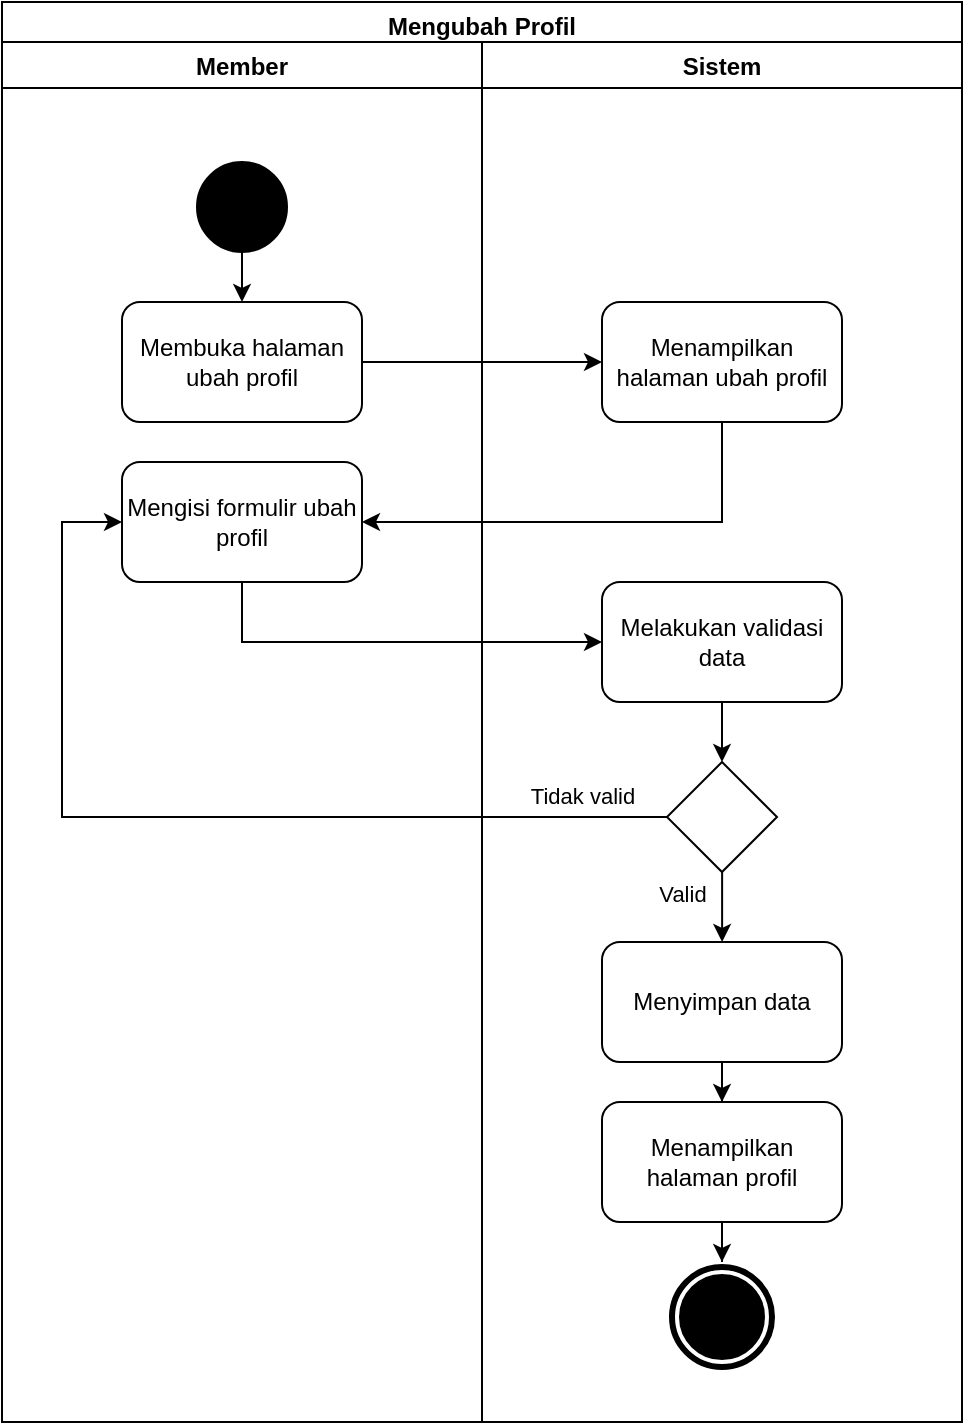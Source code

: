 <mxfile version="16.1.4" type="device"><diagram id="prtHgNgQTEPvFCAcTncT" name="Page-1"><mxGraphModel dx="1209" dy="554" grid="1" gridSize="10" guides="1" tooltips="1" connect="1" arrows="1" fold="1" page="1" pageScale="1" pageWidth="827" pageHeight="1169" math="0" shadow="0"><root><mxCell id="0"/><mxCell id="1" parent="0"/><mxCell id="xOL2CaStUpzWwHvCU3t6-1" value="Mengubah Profil" style="swimlane;fillColor=none;" parent="1" vertex="1"><mxGeometry x="240" y="60" width="480" height="710" as="geometry"/></mxCell><mxCell id="xOL2CaStUpzWwHvCU3t6-3" value="Member" style="swimlane;" parent="xOL2CaStUpzWwHvCU3t6-1" vertex="1"><mxGeometry y="20" width="240" height="690" as="geometry"/></mxCell><mxCell id="8tH-4UArfuOgsU_gmU9L-4" style="edgeStyle=orthogonalEdgeStyle;rounded=0;orthogonalLoop=1;jettySize=auto;html=1;" parent="xOL2CaStUpzWwHvCU3t6-3" source="xOL2CaStUpzWwHvCU3t6-4" target="8tH-4UArfuOgsU_gmU9L-2" edge="1"><mxGeometry relative="1" as="geometry"/></mxCell><mxCell id="xOL2CaStUpzWwHvCU3t6-4" value="" style="ellipse;whiteSpace=wrap;html=1;aspect=fixed;fillColor=#000000;" parent="xOL2CaStUpzWwHvCU3t6-3" vertex="1"><mxGeometry x="97.5" y="60" width="45" height="45" as="geometry"/></mxCell><mxCell id="8tH-4UArfuOgsU_gmU9L-2" value="Membuka halaman ubah profil" style="rounded=1;whiteSpace=wrap;html=1;fillColor=none;" parent="xOL2CaStUpzWwHvCU3t6-3" vertex="1"><mxGeometry x="60" y="130" width="120" height="60" as="geometry"/></mxCell><mxCell id="LjdBujoOIOwDvrCchMs2-1" value="&lt;span&gt;Mengisi formulir ubah profil&lt;/span&gt;" style="rounded=1;whiteSpace=wrap;html=1;fillColor=none;" parent="xOL2CaStUpzWwHvCU3t6-3" vertex="1"><mxGeometry x="60" y="210" width="120" height="60" as="geometry"/></mxCell><mxCell id="xOL2CaStUpzWwHvCU3t6-2" value="Sistem" style="swimlane;" parent="xOL2CaStUpzWwHvCU3t6-1" vertex="1"><mxGeometry x="240" y="20" width="240" height="690" as="geometry"/></mxCell><mxCell id="xOL2CaStUpzWwHvCU3t6-14" style="edgeStyle=orthogonalEdgeStyle;rounded=0;orthogonalLoop=1;jettySize=auto;html=1;" parent="xOL2CaStUpzWwHvCU3t6-2" source="xOL2CaStUpzWwHvCU3t6-6" target="xOL2CaStUpzWwHvCU3t6-13" edge="1"><mxGeometry relative="1" as="geometry"/></mxCell><mxCell id="xOL2CaStUpzWwHvCU3t6-6" value="Melakukan validasi data" style="rounded=1;whiteSpace=wrap;html=1;fillColor=none;" parent="xOL2CaStUpzWwHvCU3t6-2" vertex="1"><mxGeometry x="60" y="270" width="120" height="60" as="geometry"/></mxCell><mxCell id="xOL2CaStUpzWwHvCU3t6-18" value="Valid" style="edgeStyle=orthogonalEdgeStyle;rounded=0;orthogonalLoop=1;jettySize=auto;html=1;" parent="xOL2CaStUpzWwHvCU3t6-2" edge="1"><mxGeometry x="-0.333" y="-20" relative="1" as="geometry"><mxPoint as="offset"/><mxPoint x="120.059" y="414.941" as="sourcePoint"/><mxPoint x="120.059" y="450" as="targetPoint"/></mxGeometry></mxCell><mxCell id="xOL2CaStUpzWwHvCU3t6-13" value="" style="rhombus;whiteSpace=wrap;html=1;fillColor=none;" parent="xOL2CaStUpzWwHvCU3t6-2" vertex="1"><mxGeometry x="92.5" y="360" width="55" height="55" as="geometry"/></mxCell><mxCell id="kuS8Dl0TsOcY4MqO6r_b-2" style="edgeStyle=orthogonalEdgeStyle;rounded=0;orthogonalLoop=1;jettySize=auto;html=1;exitX=0.5;exitY=1;exitDx=0;exitDy=0;" parent="xOL2CaStUpzWwHvCU3t6-2" source="xOL2CaStUpzWwHvCU3t6-16" target="kuS8Dl0TsOcY4MqO6r_b-1" edge="1"><mxGeometry relative="1" as="geometry"/></mxCell><mxCell id="xOL2CaStUpzWwHvCU3t6-16" value="Menyimpan data" style="rounded=1;whiteSpace=wrap;html=1;fillColor=none;" parent="xOL2CaStUpzWwHvCU3t6-2" vertex="1"><mxGeometry x="60" y="450" width="120" height="60" as="geometry"/></mxCell><mxCell id="8tH-4UArfuOgsU_gmU9L-3" value="Menampilkan halaman ubah profil" style="rounded=1;whiteSpace=wrap;html=1;fillColor=none;" parent="xOL2CaStUpzWwHvCU3t6-2" vertex="1"><mxGeometry x="60" y="130" width="120" height="60" as="geometry"/></mxCell><mxCell id="xOL2CaStUpzWwHvCU3t6-19" value="" style="ellipse;shape=doubleEllipse;whiteSpace=wrap;html=1;aspect=fixed;fillColor=#000000;strokeColor=#FFFFFF;strokeWidth=2;" parent="xOL2CaStUpzWwHvCU3t6-2" vertex="1"><mxGeometry x="92.5" y="610" width="55" height="55" as="geometry"/></mxCell><mxCell id="kuS8Dl0TsOcY4MqO6r_b-4" style="edgeStyle=orthogonalEdgeStyle;rounded=0;orthogonalLoop=1;jettySize=auto;html=1;exitX=0.5;exitY=1;exitDx=0;exitDy=0;" parent="xOL2CaStUpzWwHvCU3t6-2" source="kuS8Dl0TsOcY4MqO6r_b-1" target="xOL2CaStUpzWwHvCU3t6-19" edge="1"><mxGeometry relative="1" as="geometry"/></mxCell><mxCell id="kuS8Dl0TsOcY4MqO6r_b-1" value="Menampilkan halaman profil" style="rounded=1;whiteSpace=wrap;html=1;fillColor=none;" parent="xOL2CaStUpzWwHvCU3t6-2" vertex="1"><mxGeometry x="60" y="530" width="120" height="60" as="geometry"/></mxCell><mxCell id="xOL2CaStUpzWwHvCU3t6-15" style="edgeStyle=orthogonalEdgeStyle;rounded=0;orthogonalLoop=1;jettySize=auto;html=1;entryX=0;entryY=0.5;entryDx=0;entryDy=0;exitX=0;exitY=0.5;exitDx=0;exitDy=0;" parent="xOL2CaStUpzWwHvCU3t6-1" source="xOL2CaStUpzWwHvCU3t6-13" target="LjdBujoOIOwDvrCchMs2-1" edge="1"><mxGeometry relative="1" as="geometry"><Array as="points"><mxPoint x="30" y="408"/><mxPoint x="30" y="260"/></Array></mxGeometry></mxCell><mxCell id="xOL2CaStUpzWwHvCU3t6-22" value="Tidak valid" style="edgeLabel;html=1;align=center;verticalAlign=middle;resizable=0;points=[];" parent="xOL2CaStUpzWwHvCU3t6-15" vertex="1" connectable="0"><mxGeometry x="-0.819" y="-2" relative="1" as="geometry"><mxPoint x="1" y="-9" as="offset"/></mxGeometry></mxCell><mxCell id="8tH-4UArfuOgsU_gmU9L-5" style="edgeStyle=orthogonalEdgeStyle;rounded=0;orthogonalLoop=1;jettySize=auto;html=1;entryX=0;entryY=0.5;entryDx=0;entryDy=0;" parent="xOL2CaStUpzWwHvCU3t6-1" source="8tH-4UArfuOgsU_gmU9L-2" target="8tH-4UArfuOgsU_gmU9L-3" edge="1"><mxGeometry relative="1" as="geometry"/></mxCell><mxCell id="LjdBujoOIOwDvrCchMs2-2" style="edgeStyle=orthogonalEdgeStyle;rounded=0;orthogonalLoop=1;jettySize=auto;html=1;entryX=1;entryY=0.5;entryDx=0;entryDy=0;" parent="xOL2CaStUpzWwHvCU3t6-1" source="8tH-4UArfuOgsU_gmU9L-3" target="LjdBujoOIOwDvrCchMs2-1" edge="1"><mxGeometry relative="1" as="geometry"><Array as="points"><mxPoint x="360" y="260"/></Array></mxGeometry></mxCell><mxCell id="z_8jIIetKqA6HlQNvPua-1" style="edgeStyle=orthogonalEdgeStyle;rounded=0;orthogonalLoop=1;jettySize=auto;html=1;entryX=0;entryY=0.5;entryDx=0;entryDy=0;" edge="1" parent="xOL2CaStUpzWwHvCU3t6-1" source="LjdBujoOIOwDvrCchMs2-1" target="xOL2CaStUpzWwHvCU3t6-6"><mxGeometry relative="1" as="geometry"><Array as="points"><mxPoint x="120" y="320"/></Array></mxGeometry></mxCell></root></mxGraphModel></diagram></mxfile>